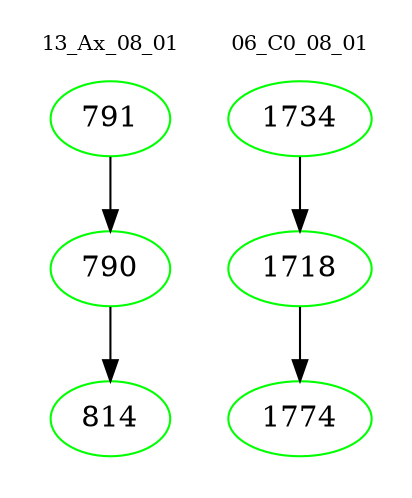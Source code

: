digraph{
subgraph cluster_0 {
color = white
label = "13_Ax_08_01";
fontsize=10;
T0_791 [label="791", color="green"]
T0_791 -> T0_790 [color="black"]
T0_790 [label="790", color="green"]
T0_790 -> T0_814 [color="black"]
T0_814 [label="814", color="green"]
}
subgraph cluster_1 {
color = white
label = "06_C0_08_01";
fontsize=10;
T1_1734 [label="1734", color="green"]
T1_1734 -> T1_1718 [color="black"]
T1_1718 [label="1718", color="green"]
T1_1718 -> T1_1774 [color="black"]
T1_1774 [label="1774", color="green"]
}
}
